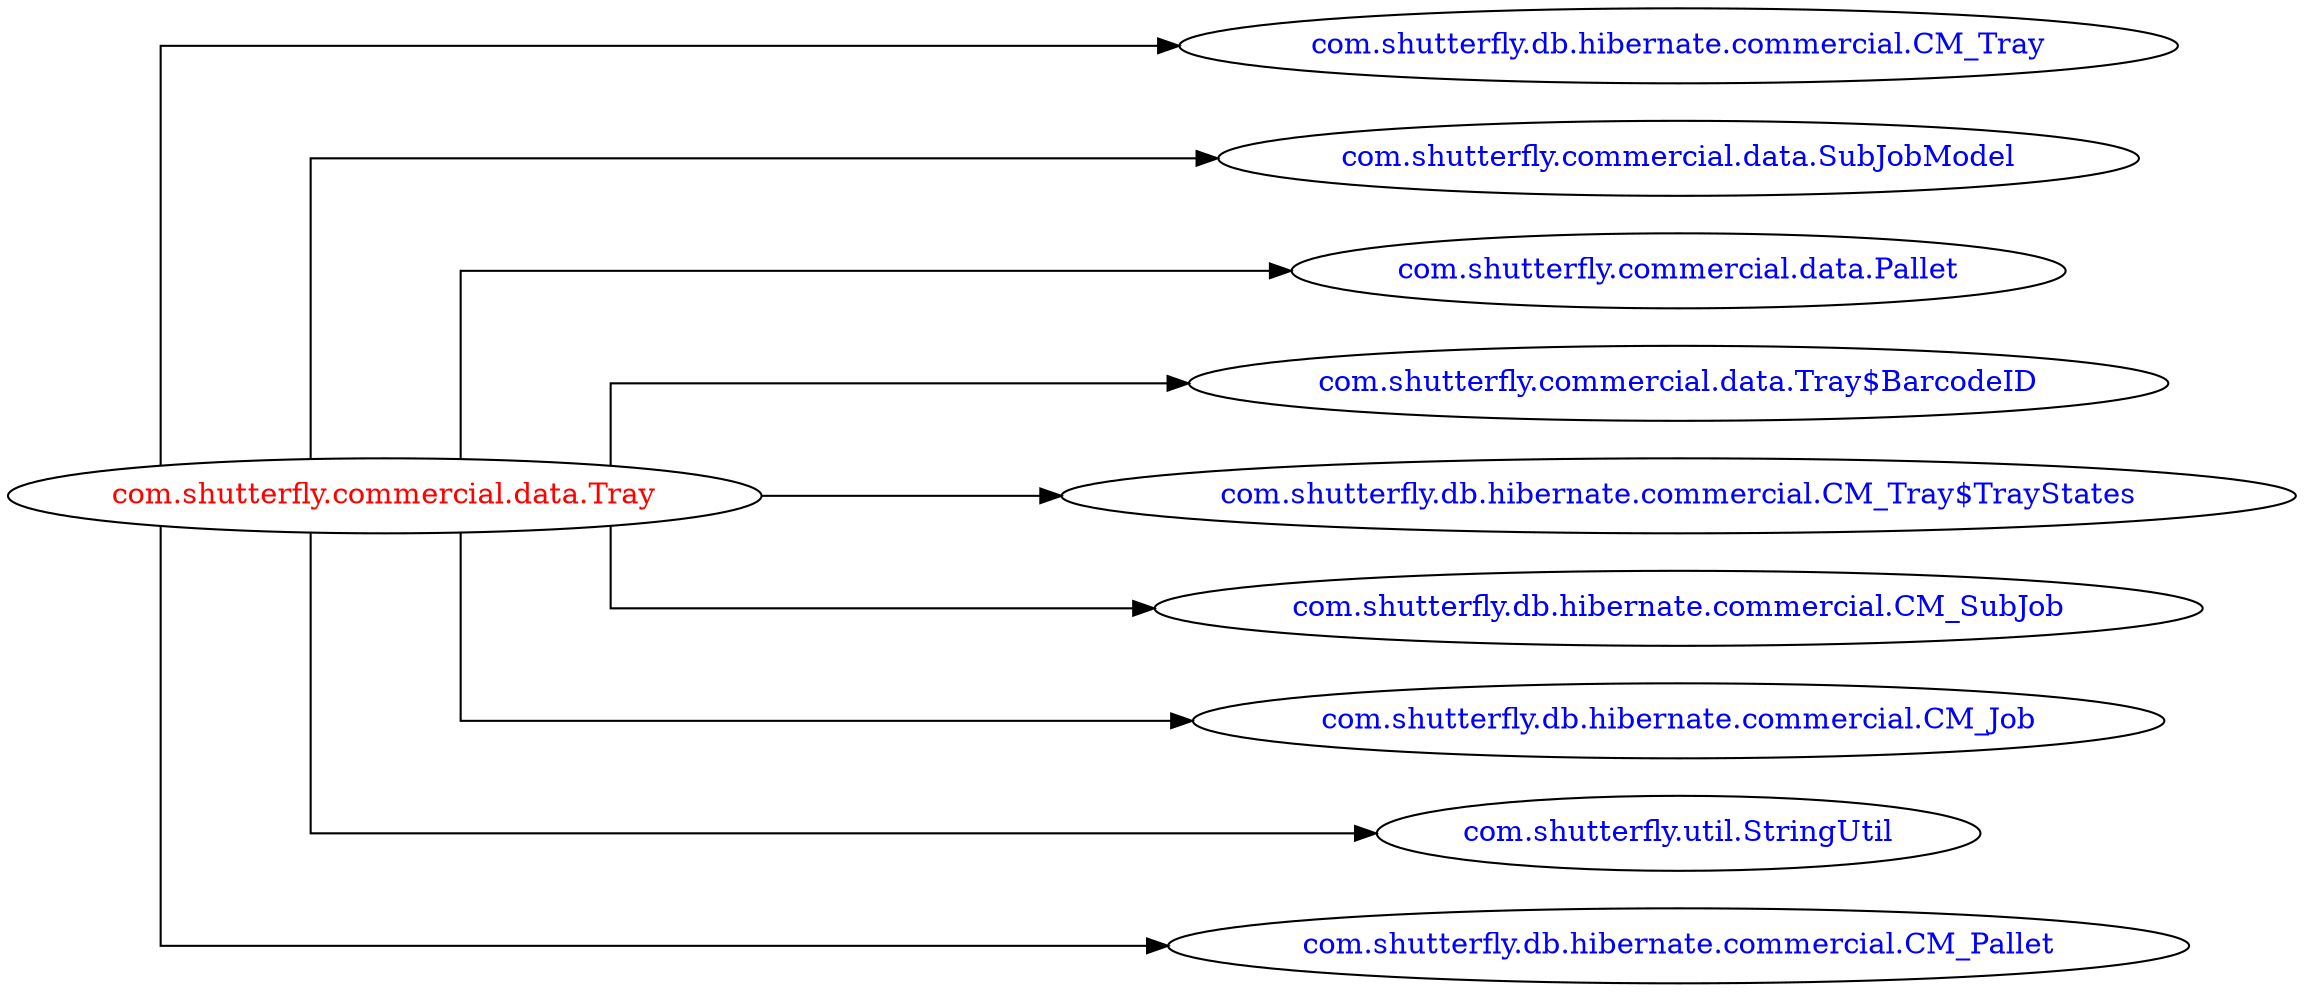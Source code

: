 digraph dependencyGraph {
 concentrate=true;
 ranksep="2.0";
 rankdir="LR"; 
 splines="ortho";
"com.shutterfly.commercial.data.Tray" [fontcolor="red"];
"com.shutterfly.db.hibernate.commercial.CM_Tray" [ fontcolor="blue" ];
"com.shutterfly.commercial.data.Tray"->"com.shutterfly.db.hibernate.commercial.CM_Tray";
"com.shutterfly.commercial.data.SubJobModel" [ fontcolor="blue" ];
"com.shutterfly.commercial.data.Tray"->"com.shutterfly.commercial.data.SubJobModel";
"com.shutterfly.commercial.data.Pallet" [ fontcolor="blue" ];
"com.shutterfly.commercial.data.Tray"->"com.shutterfly.commercial.data.Pallet";
"com.shutterfly.commercial.data.Tray$BarcodeID" [ fontcolor="blue" ];
"com.shutterfly.commercial.data.Tray"->"com.shutterfly.commercial.data.Tray$BarcodeID";
"com.shutterfly.db.hibernate.commercial.CM_Tray$TrayStates" [ fontcolor="blue" ];
"com.shutterfly.commercial.data.Tray"->"com.shutterfly.db.hibernate.commercial.CM_Tray$TrayStates";
"com.shutterfly.db.hibernate.commercial.CM_SubJob" [ fontcolor="blue" ];
"com.shutterfly.commercial.data.Tray"->"com.shutterfly.db.hibernate.commercial.CM_SubJob";
"com.shutterfly.db.hibernate.commercial.CM_Job" [ fontcolor="blue" ];
"com.shutterfly.commercial.data.Tray"->"com.shutterfly.db.hibernate.commercial.CM_Job";
"com.shutterfly.util.StringUtil" [ fontcolor="blue" ];
"com.shutterfly.commercial.data.Tray"->"com.shutterfly.util.StringUtil";
"com.shutterfly.db.hibernate.commercial.CM_Pallet" [ fontcolor="blue" ];
"com.shutterfly.commercial.data.Tray"->"com.shutterfly.db.hibernate.commercial.CM_Pallet";
}